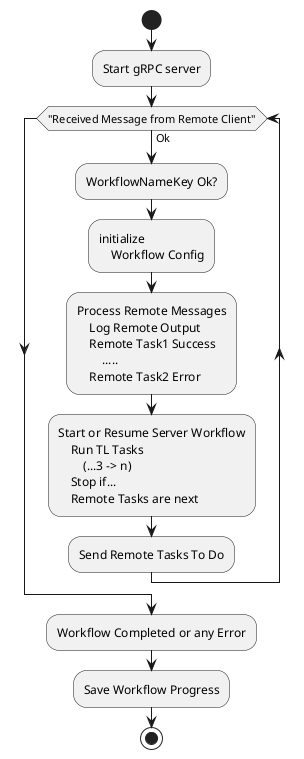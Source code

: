 @startuml
start
:Start gRPC server;

while ("Received Message from Remote Client") is (Ok)
    :WorkflowNameKey Ok?;

    :initialize
        Workflow Config;

    :Process Remote Messages
        Log Remote Output
        Remote Task1 Success
            .....
        Remote Task2 Error;


    :Start or Resume Server Workflow
        Run TL Tasks
            (...3 -> n)
        Stop if...
        Remote Tasks are next;

    :Send Remote Tasks To Do;
endwhile

-Workflow Completed or any Error

-Save Workflow Progress
stop
@enduml